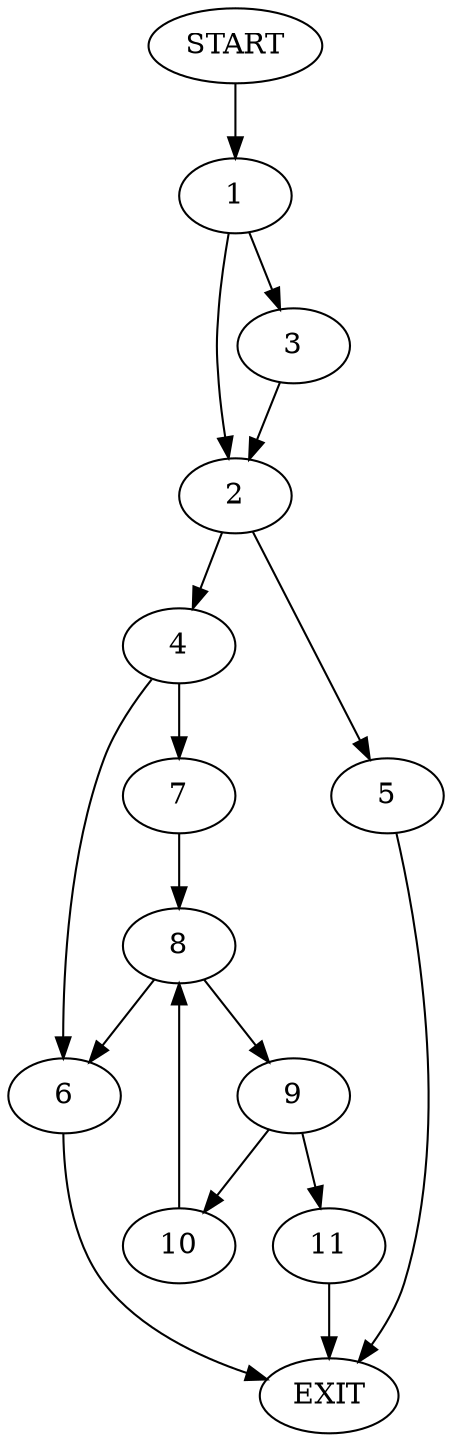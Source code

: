 digraph {
0 [label="START"]
12 [label="EXIT"]
0 -> 1
1 -> 2
1 -> 3
3 -> 2
2 -> 4
2 -> 5
5 -> 12
4 -> 6
4 -> 7
7 -> 8
6 -> 12
8 -> 9
8 -> 6
9 -> 10
9 -> 11
11 -> 12
10 -> 8
}
